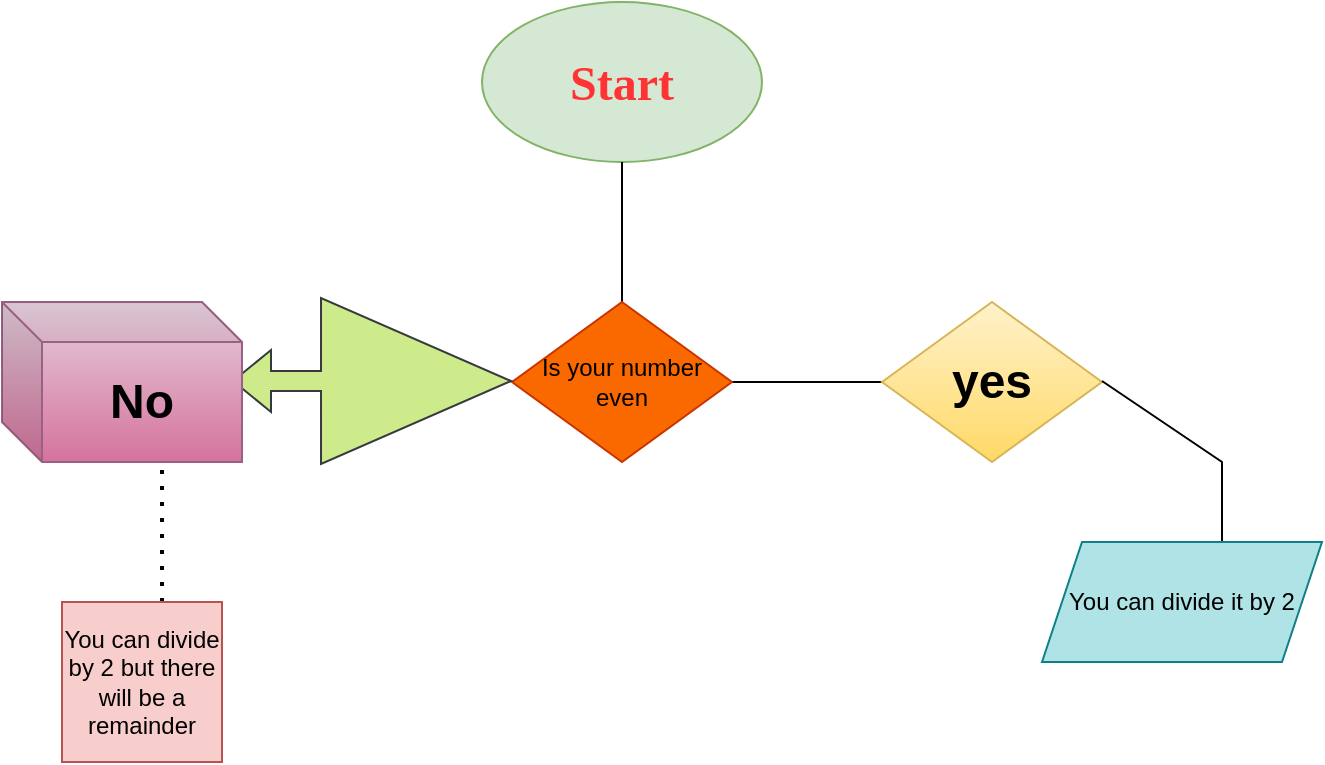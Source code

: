 <mxfile version="26.1.3">
  <diagram name="Page-1" id="560dyChfy2TbsKWXBWVY">
    <mxGraphModel dx="880" dy="460" grid="1" gridSize="10" guides="1" tooltips="1" connect="1" arrows="1" fold="1" page="1" pageScale="1" pageWidth="850" pageHeight="1100" math="0" shadow="0">
      <root>
        <mxCell id="0" />
        <mxCell id="1" parent="0" />
        <mxCell id="ipepy4m8POAvkaWzJrOa-3" value="&lt;h1&gt;&lt;font face=&quot;Comic Sans MS&quot; style=&quot;color: rgb(255, 51, 51); line-height: 150%;&quot;&gt;&lt;b&gt;Start&lt;/b&gt;&lt;/font&gt;&lt;/h1&gt;" style="ellipse;whiteSpace=wrap;html=1;fillColor=#d5e8d4;strokeColor=#82b366;" vertex="1" parent="1">
          <mxGeometry x="310" y="10" width="140" height="80" as="geometry" />
        </mxCell>
        <mxCell id="ipepy4m8POAvkaWzJrOa-4" value="" style="endArrow=none;html=1;rounded=0;entryX=0.5;entryY=1;entryDx=0;entryDy=0;" edge="1" parent="1" target="ipepy4m8POAvkaWzJrOa-3">
          <mxGeometry width="50" height="50" relative="1" as="geometry">
            <mxPoint x="380" y="160" as="sourcePoint" />
            <mxPoint x="450" y="220" as="targetPoint" />
          </mxGeometry>
        </mxCell>
        <mxCell id="ipepy4m8POAvkaWzJrOa-7" value="" style="endArrow=none;html=1;rounded=0;exitX=0;exitY=0.5;exitDx=0;exitDy=0;entryX=1;entryY=0.5;entryDx=0;entryDy=0;" edge="1" parent="1" source="ipepy4m8POAvkaWzJrOa-8" target="ipepy4m8POAvkaWzJrOa-6">
          <mxGeometry width="50" height="50" relative="1" as="geometry">
            <mxPoint x="440" y="250" as="sourcePoint" />
            <mxPoint x="440" y="190" as="targetPoint" />
          </mxGeometry>
        </mxCell>
        <mxCell id="ipepy4m8POAvkaWzJrOa-6" value="Is your number even" style="rhombus;whiteSpace=wrap;html=1;fillColor=#fa6800;fontColor=#000000;strokeColor=#C73500;" vertex="1" parent="1">
          <mxGeometry x="325" y="160" width="110" height="80" as="geometry" />
        </mxCell>
        <mxCell id="ipepy4m8POAvkaWzJrOa-8" value="&lt;h1&gt;yes&lt;/h1&gt;" style="rhombus;whiteSpace=wrap;html=1;fillColor=#fff2cc;gradientColor=#ffd966;strokeColor=#d6b656;" vertex="1" parent="1">
          <mxGeometry x="510" y="160" width="110" height="80" as="geometry" />
        </mxCell>
        <mxCell id="ipepy4m8POAvkaWzJrOa-9" value="" style="endArrow=none;html=1;rounded=0;" edge="1" parent="1">
          <mxGeometry width="50" height="50" relative="1" as="geometry">
            <mxPoint x="620" y="199.5" as="sourcePoint" />
            <mxPoint x="680" y="280" as="targetPoint" />
            <Array as="points">
              <mxPoint x="680" y="240" />
            </Array>
          </mxGeometry>
        </mxCell>
        <mxCell id="ipepy4m8POAvkaWzJrOa-10" value="You can divide it by 2" style="shape=parallelogram;perimeter=parallelogramPerimeter;whiteSpace=wrap;html=1;fixedSize=1;fillColor=#b0e3e6;strokeColor=#0e8088;" vertex="1" parent="1">
          <mxGeometry x="590" y="280" width="140" height="60" as="geometry" />
        </mxCell>
        <mxCell id="ipepy4m8POAvkaWzJrOa-11" value="" style="shape=flexArrow;endArrow=classic;startArrow=classic;html=1;rounded=0;endWidth=72;endSize=31.33;fillColor=#cdeb8b;strokeColor=#36393d;" edge="1" parent="1">
          <mxGeometry width="100" height="100" relative="1" as="geometry">
            <mxPoint x="185" y="199.5" as="sourcePoint" />
            <mxPoint x="325" y="199.5" as="targetPoint" />
          </mxGeometry>
        </mxCell>
        <mxCell id="ipepy4m8POAvkaWzJrOa-13" value="" style="endArrow=none;dashed=1;html=1;dashPattern=1 3;strokeWidth=2;rounded=0;entryX=0.5;entryY=1;entryDx=0;entryDy=0;" edge="1" parent="1">
          <mxGeometry width="50" height="50" relative="1" as="geometry">
            <mxPoint x="150" y="310" as="sourcePoint" />
            <mxPoint x="150" y="240" as="targetPoint" />
          </mxGeometry>
        </mxCell>
        <mxCell id="ipepy4m8POAvkaWzJrOa-15" value="&lt;h1&gt;No&lt;/h1&gt;" style="shape=cube;whiteSpace=wrap;html=1;boundedLbl=1;backgroundOutline=1;darkOpacity=0.05;darkOpacity2=0.1;fillColor=#e6d0de;gradientColor=#d5739d;strokeColor=#996185;" vertex="1" parent="1">
          <mxGeometry x="70" y="160" width="120" height="80" as="geometry" />
        </mxCell>
        <mxCell id="ipepy4m8POAvkaWzJrOa-19" value="You can divide by 2 but there will be a remainder" style="whiteSpace=wrap;html=1;aspect=fixed;fillColor=#f8cecc;strokeColor=#b85450;" vertex="1" parent="1">
          <mxGeometry x="100" y="310" width="80" height="80" as="geometry" />
        </mxCell>
      </root>
    </mxGraphModel>
  </diagram>
</mxfile>
